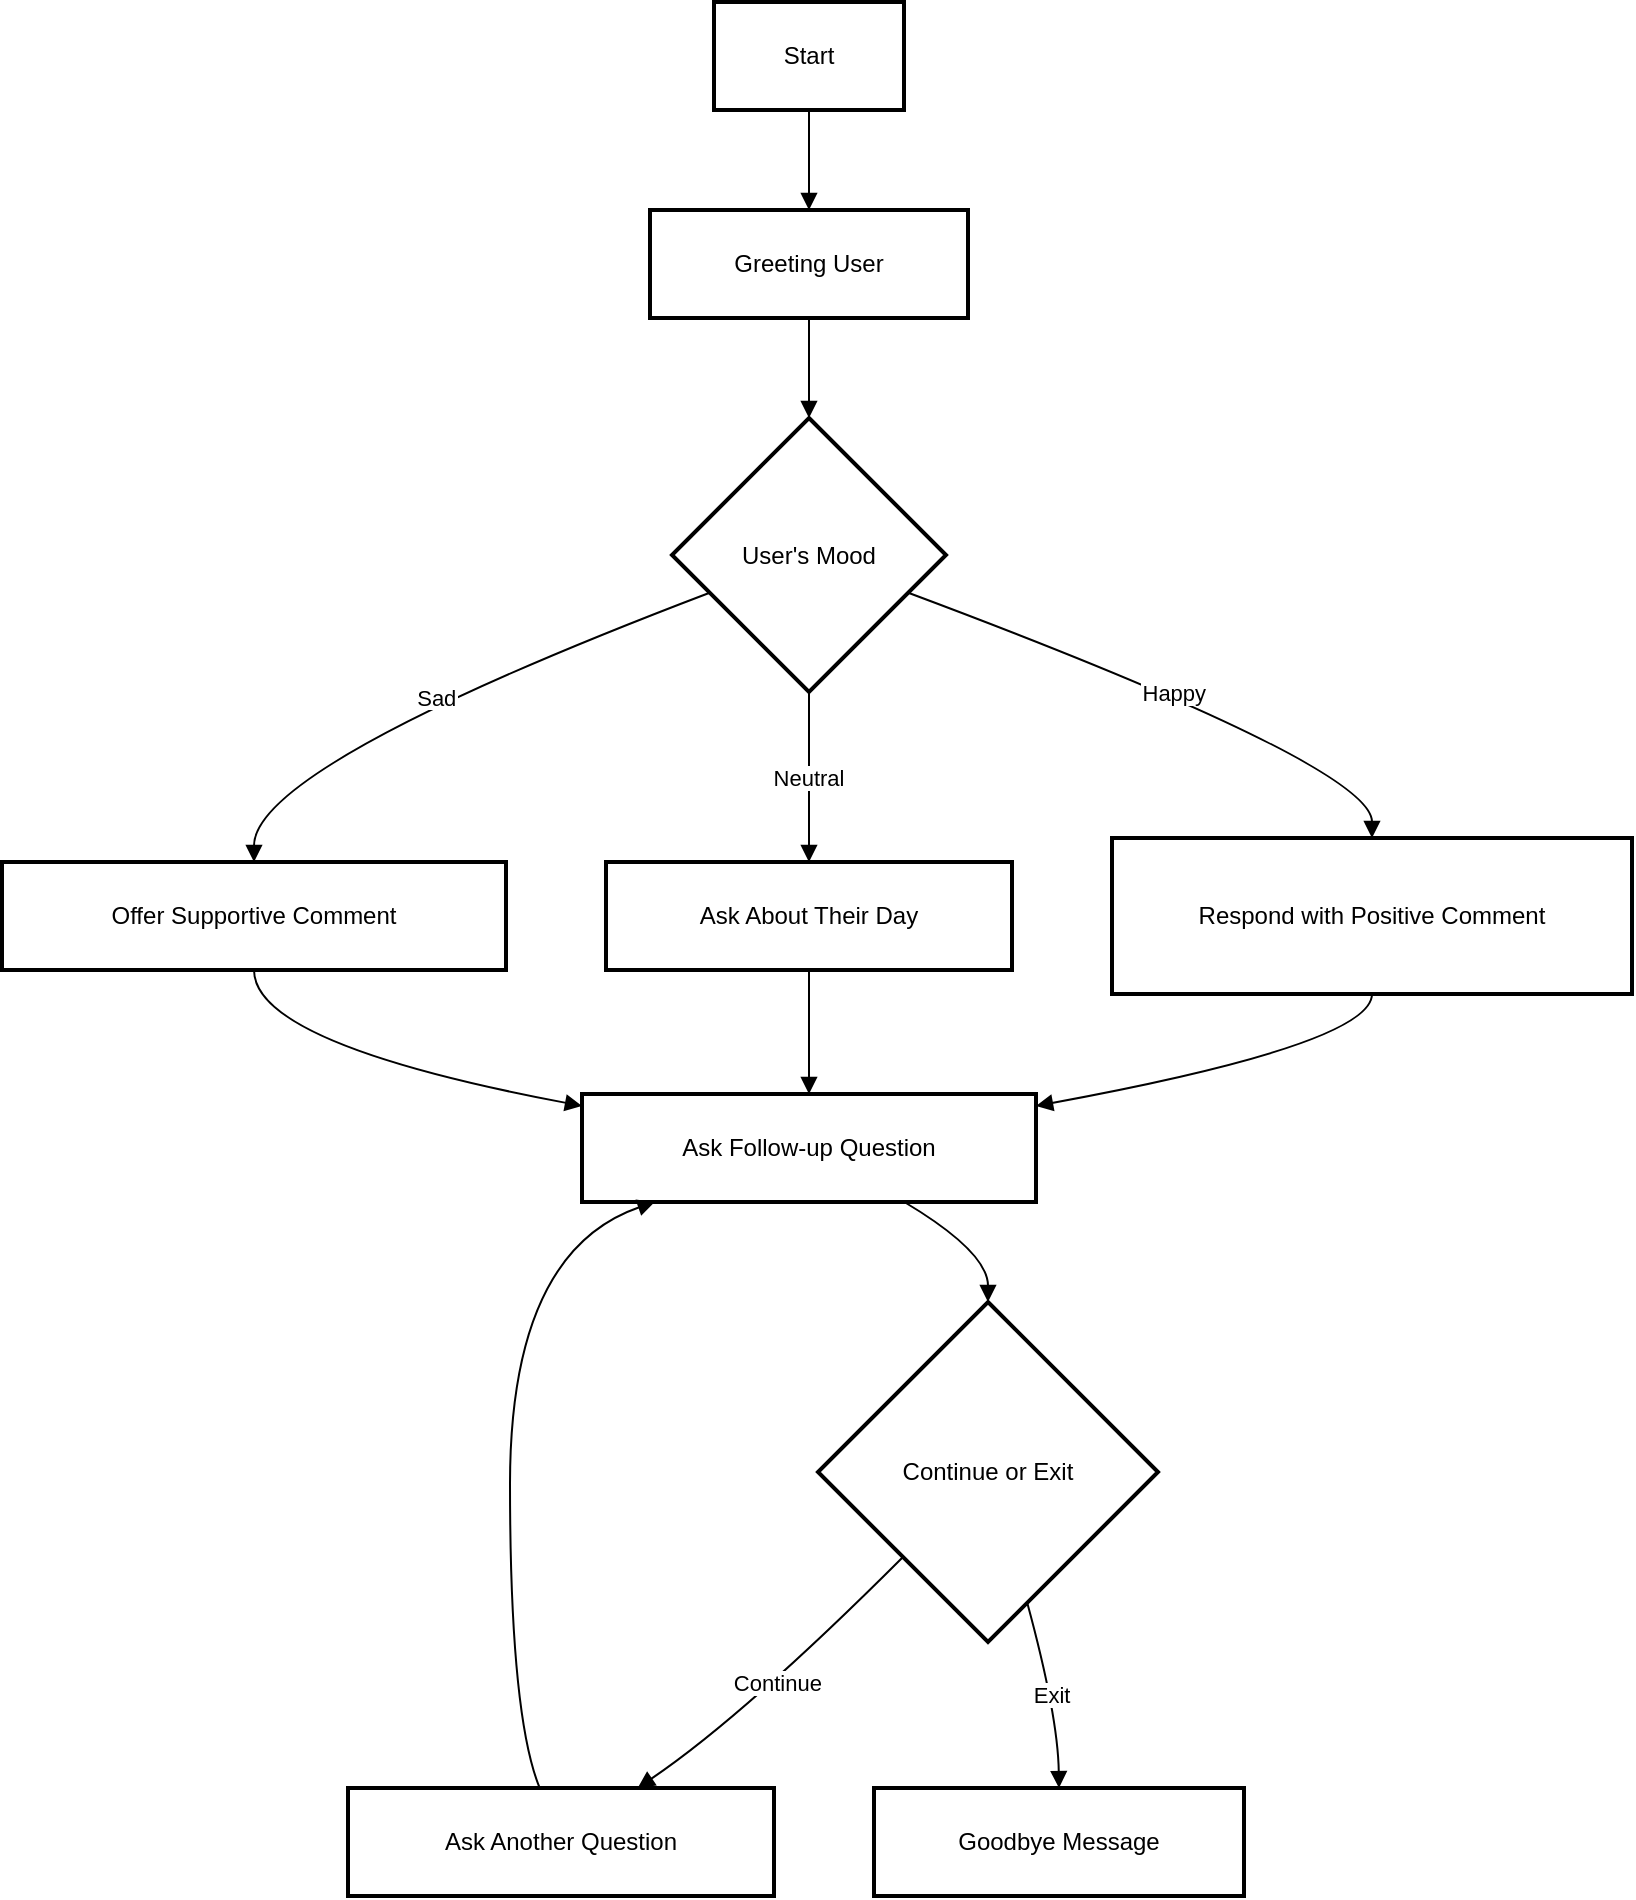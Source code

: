 <mxGraphModel><root><mxCell id="0"/><mxCell id="1" parent="0"/><mxCell id="2" value="Start" style="whiteSpace=wrap;strokeWidth=2;" vertex="1" parent="1"><mxGeometry x="364" y="8" width="95" height="54" as="geometry"/></mxCell><mxCell id="3" value="Greeting User" style="whiteSpace=wrap;strokeWidth=2;" vertex="1" parent="1"><mxGeometry x="332" y="112" width="159" height="54" as="geometry"/></mxCell><mxCell id="4" value="User's Mood" style="rhombus;strokeWidth=2;whiteSpace=wrap;" vertex="1" parent="1"><mxGeometry x="343" y="216" width="137" height="137" as="geometry"/></mxCell><mxCell id="5" value="Respond with Positive Comment" style="whiteSpace=wrap;strokeWidth=2;" vertex="1" parent="1"><mxGeometry x="563" y="426" width="260" height="78" as="geometry"/></mxCell><mxCell id="6" value="Ask About Their Day" style="whiteSpace=wrap;strokeWidth=2;" vertex="1" parent="1"><mxGeometry x="310" y="438" width="203" height="54" as="geometry"/></mxCell><mxCell id="7" value="Offer Supportive Comment" style="whiteSpace=wrap;strokeWidth=2;" vertex="1" parent="1"><mxGeometry x="8" y="438" width="252" height="54" as="geometry"/></mxCell><mxCell id="8" value="Ask Follow-up Question" style="whiteSpace=wrap;strokeWidth=2;" vertex="1" parent="1"><mxGeometry x="298" y="554" width="227" height="54" as="geometry"/></mxCell><mxCell id="9" value="Continue or Exit" style="rhombus;strokeWidth=2;whiteSpace=wrap;" vertex="1" parent="1"><mxGeometry x="416" y="658" width="170" height="170" as="geometry"/></mxCell><mxCell id="10" value="Ask Another Question" style="whiteSpace=wrap;strokeWidth=2;" vertex="1" parent="1"><mxGeometry x="181" y="901" width="213" height="54" as="geometry"/></mxCell><mxCell id="11" value="Goodbye Message" style="whiteSpace=wrap;strokeWidth=2;" vertex="1" parent="1"><mxGeometry x="444" y="901" width="185" height="54" as="geometry"/></mxCell><mxCell id="12" value="" style="curved=1;startArrow=none;endArrow=block;exitX=0.5;exitY=1;entryX=0.5;entryY=0;" edge="1" parent="1" source="2" target="3"><mxGeometry relative="1" as="geometry"><Array as="points"/></mxGeometry></mxCell><mxCell id="13" value="" style="curved=1;startArrow=none;endArrow=block;exitX=0.5;exitY=1;entryX=0.5;entryY=0;" edge="1" parent="1" source="3" target="4"><mxGeometry relative="1" as="geometry"><Array as="points"/></mxGeometry></mxCell><mxCell id="14" value="Happy" style="curved=1;startArrow=none;endArrow=block;exitX=1;exitY=0.69;entryX=0.5;entryY=0;" edge="1" parent="1" source="4" target="5"><mxGeometry relative="1" as="geometry"><Array as="points"><mxPoint x="693" y="390"/></Array></mxGeometry></mxCell><mxCell id="15" value="Neutral" style="curved=1;startArrow=none;endArrow=block;exitX=0.5;exitY=1;entryX=0.5;entryY=0;" edge="1" parent="1" source="4" target="6"><mxGeometry relative="1" as="geometry"><Array as="points"/></mxGeometry></mxCell><mxCell id="16" value="Sad" style="curved=1;startArrow=none;endArrow=block;exitX=0;exitY=0.69;entryX=0.5;entryY=0;" edge="1" parent="1" source="4" target="7"><mxGeometry relative="1" as="geometry"><Array as="points"><mxPoint x="134" y="390"/></Array></mxGeometry></mxCell><mxCell id="17" value="" style="curved=1;startArrow=none;endArrow=block;exitX=0.5;exitY=1;entryX=1;entryY=0.11;" edge="1" parent="1" source="5" target="8"><mxGeometry relative="1" as="geometry"><Array as="points"><mxPoint x="693" y="529"/></Array></mxGeometry></mxCell><mxCell id="18" value="" style="curved=1;startArrow=none;endArrow=block;exitX=0.5;exitY=1;entryX=0.5;entryY=0;" edge="1" parent="1" source="6" target="8"><mxGeometry relative="1" as="geometry"><Array as="points"/></mxGeometry></mxCell><mxCell id="19" value="" style="curved=1;startArrow=none;endArrow=block;exitX=0.5;exitY=1;entryX=0;entryY=0.11;" edge="1" parent="1" source="7" target="8"><mxGeometry relative="1" as="geometry"><Array as="points"><mxPoint x="134" y="529"/></Array></mxGeometry></mxCell><mxCell id="20" value="" style="curved=1;startArrow=none;endArrow=block;exitX=0.71;exitY=1;entryX=0.5;entryY=0;" edge="1" parent="1" source="8" target="9"><mxGeometry relative="1" as="geometry"><Array as="points"><mxPoint x="501" y="633"/></Array></mxGeometry></mxCell><mxCell id="21" value="Continue" style="curved=1;startArrow=none;endArrow=block;exitX=0;exitY=1;entryX=0.68;entryY=0;" edge="1" parent="1" source="9" target="10"><mxGeometry relative="1" as="geometry"><Array as="points"><mxPoint x="379" y="865"/></Array></mxGeometry></mxCell><mxCell id="22" value="Exit" style="curved=1;startArrow=none;endArrow=block;exitX=0.65;exitY=1;entryX=0.5;entryY=0;" edge="1" parent="1" source="9" target="11"><mxGeometry relative="1" as="geometry"><Array as="points"><mxPoint x="536" y="865"/></Array></mxGeometry></mxCell><mxCell id="23" value="" style="curved=1;startArrow=none;endArrow=block;exitX=0.45;exitY=0;entryX=0.16;entryY=1;" edge="1" parent="1" source="10" target="8"><mxGeometry relative="1" as="geometry"><Array as="points"><mxPoint x="262" y="865"/><mxPoint x="262" y="633"/></Array></mxGeometry></mxCell></root></mxGraphModel>